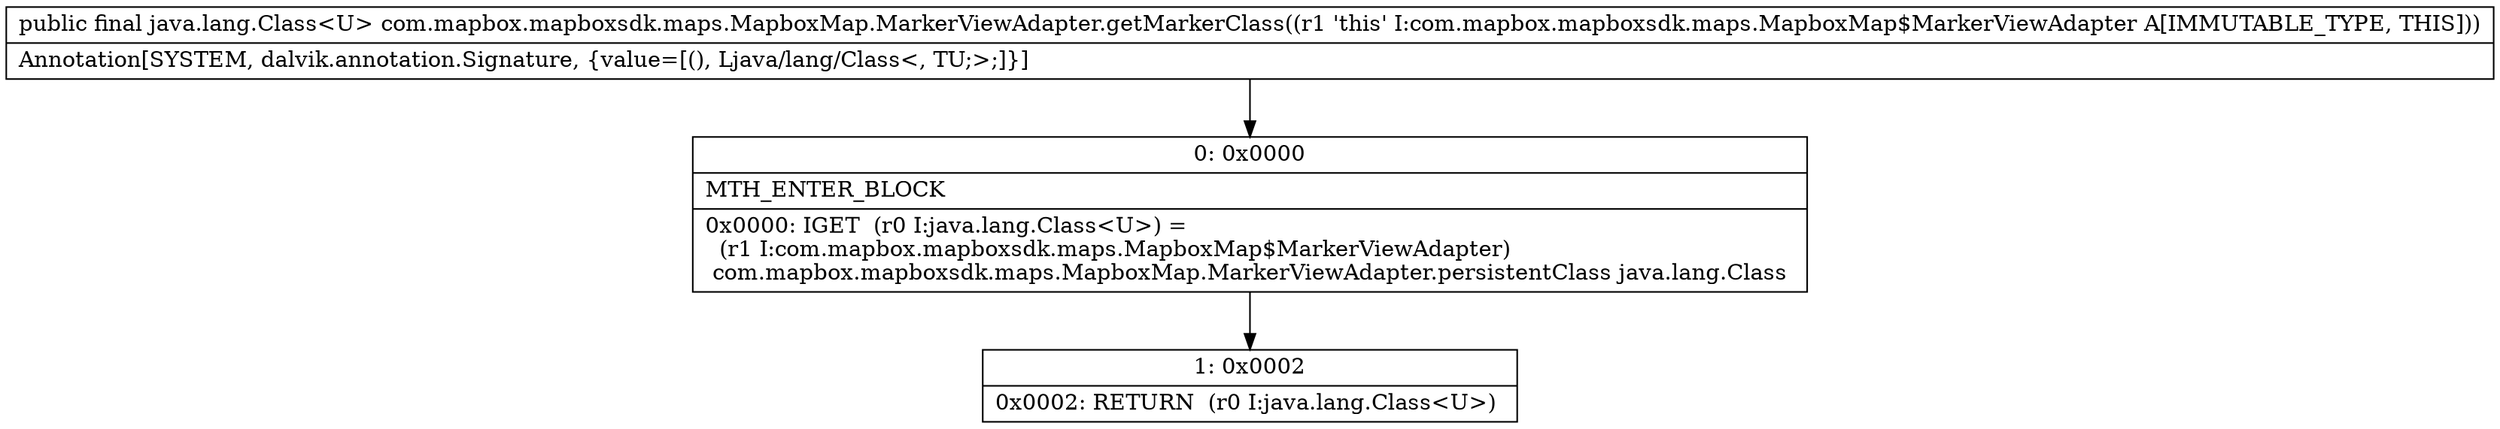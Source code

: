 digraph "CFG forcom.mapbox.mapboxsdk.maps.MapboxMap.MarkerViewAdapter.getMarkerClass()Ljava\/lang\/Class;" {
Node_0 [shape=record,label="{0\:\ 0x0000|MTH_ENTER_BLOCK\l|0x0000: IGET  (r0 I:java.lang.Class\<U\>) = \l  (r1 I:com.mapbox.mapboxsdk.maps.MapboxMap$MarkerViewAdapter)\l com.mapbox.mapboxsdk.maps.MapboxMap.MarkerViewAdapter.persistentClass java.lang.Class \l}"];
Node_1 [shape=record,label="{1\:\ 0x0002|0x0002: RETURN  (r0 I:java.lang.Class\<U\>) \l}"];
MethodNode[shape=record,label="{public final java.lang.Class\<U\> com.mapbox.mapboxsdk.maps.MapboxMap.MarkerViewAdapter.getMarkerClass((r1 'this' I:com.mapbox.mapboxsdk.maps.MapboxMap$MarkerViewAdapter A[IMMUTABLE_TYPE, THIS]))  | Annotation[SYSTEM, dalvik.annotation.Signature, \{value=[(), Ljava\/lang\/Class\<, TU;\>;]\}]\l}"];
MethodNode -> Node_0;
Node_0 -> Node_1;
}

